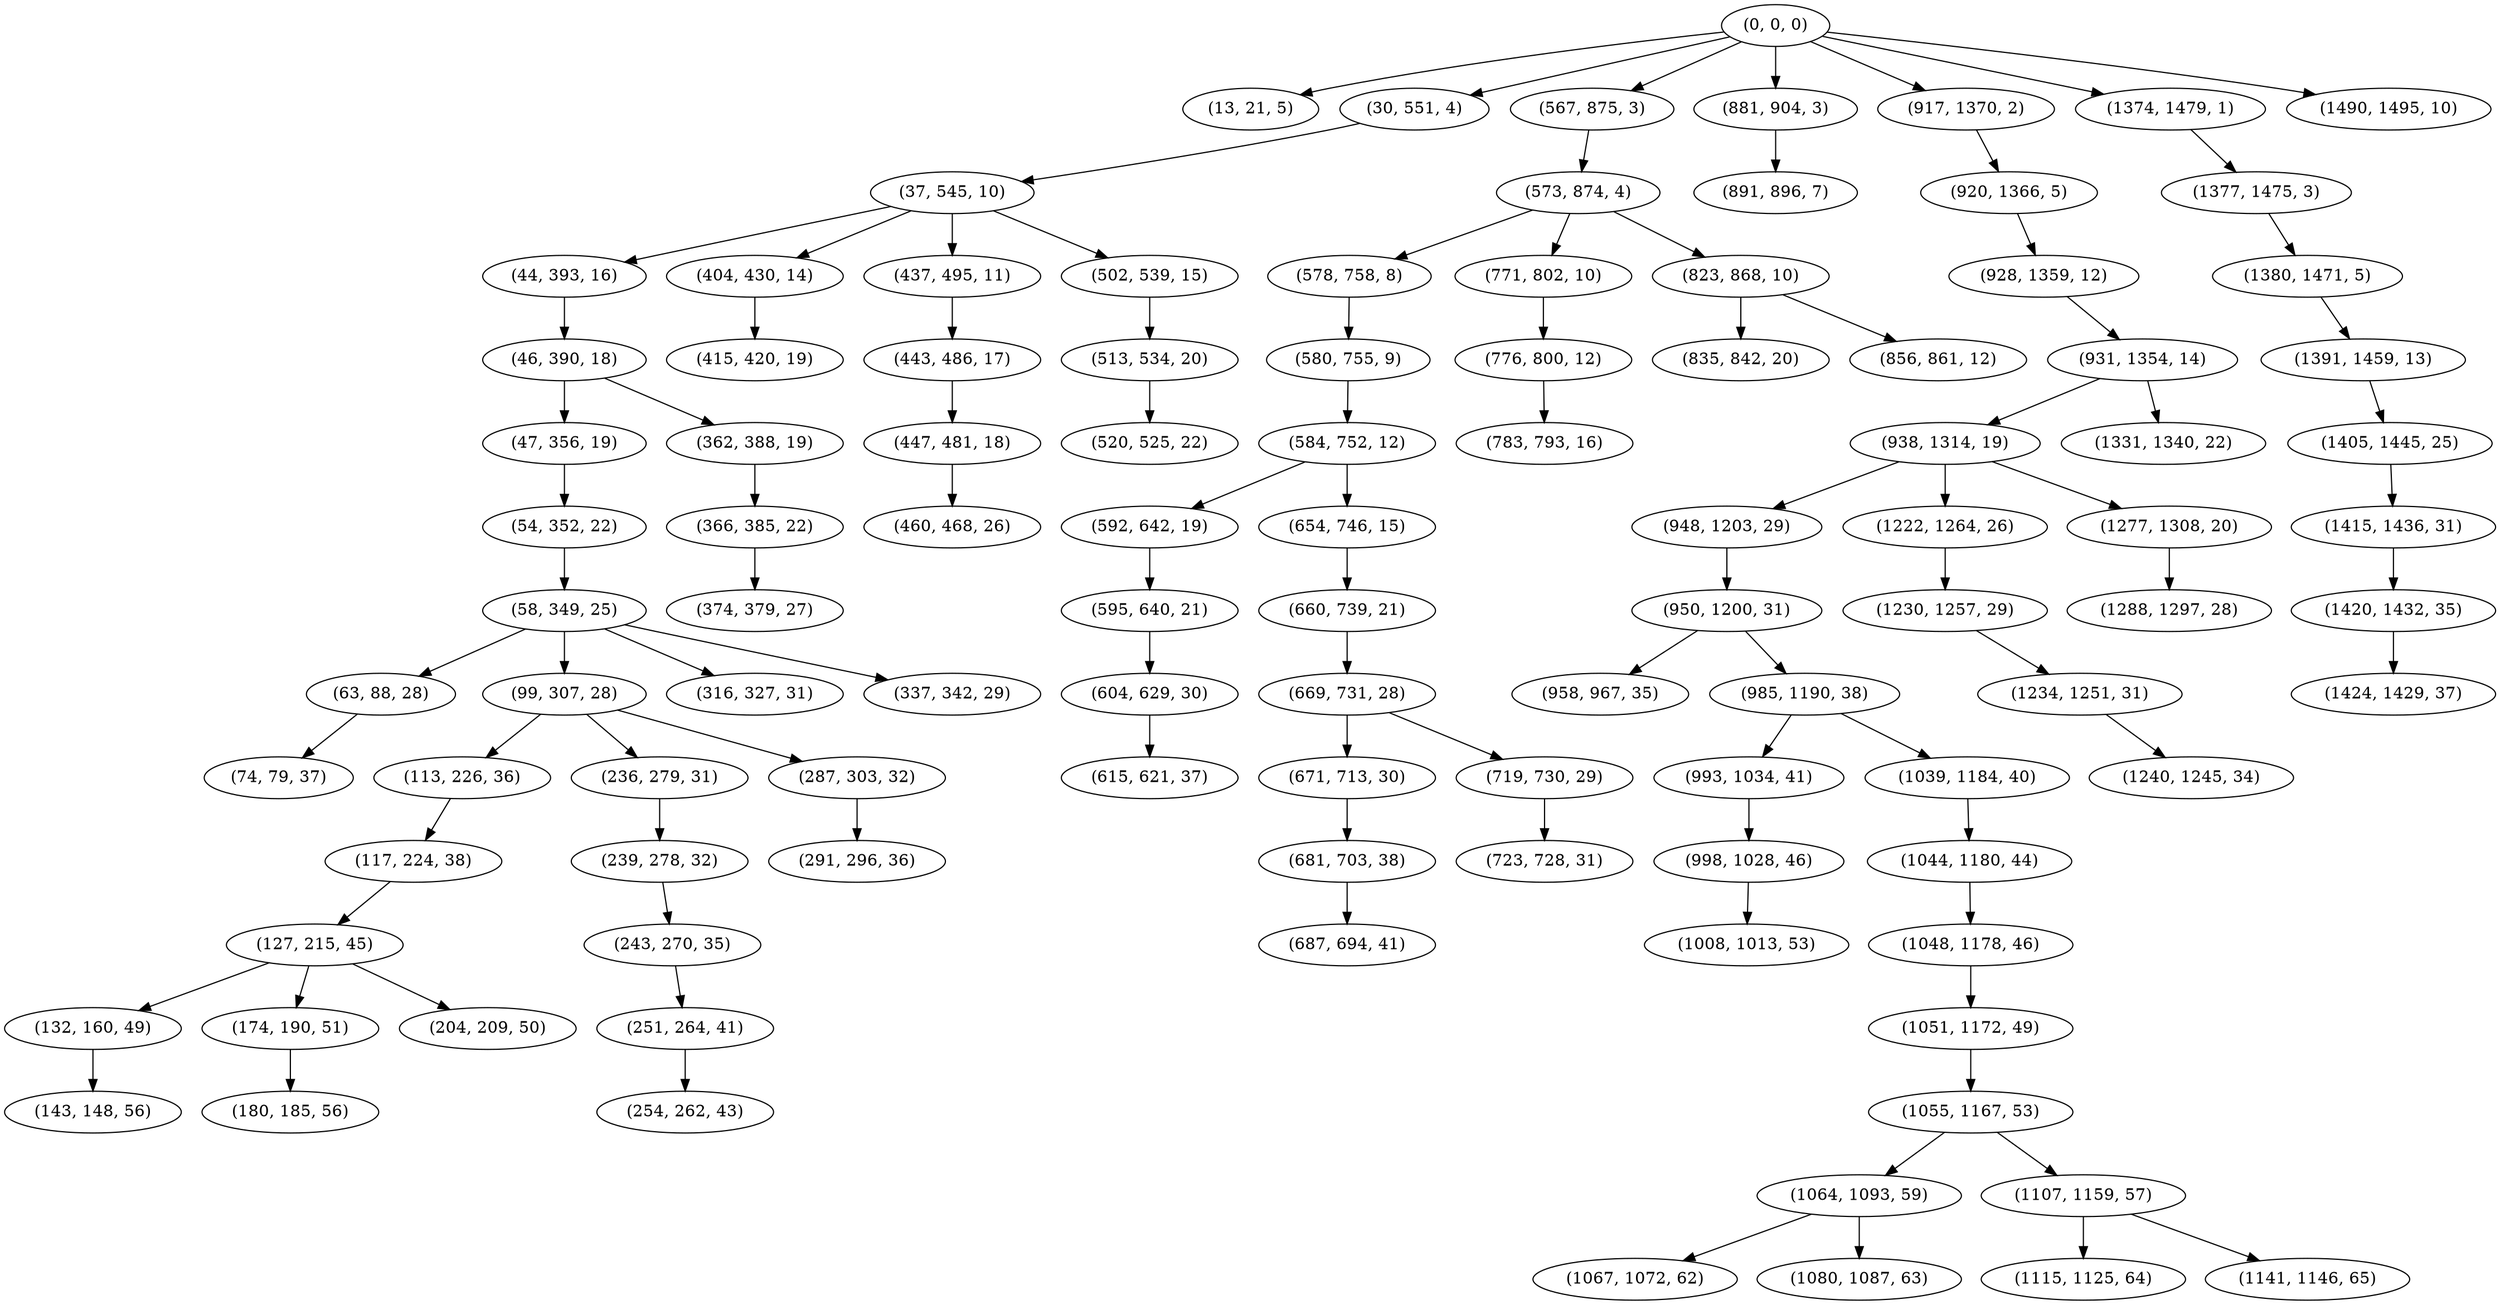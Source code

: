 digraph tree {
    "(0, 0, 0)";
    "(13, 21, 5)";
    "(30, 551, 4)";
    "(37, 545, 10)";
    "(44, 393, 16)";
    "(46, 390, 18)";
    "(47, 356, 19)";
    "(54, 352, 22)";
    "(58, 349, 25)";
    "(63, 88, 28)";
    "(74, 79, 37)";
    "(99, 307, 28)";
    "(113, 226, 36)";
    "(117, 224, 38)";
    "(127, 215, 45)";
    "(132, 160, 49)";
    "(143, 148, 56)";
    "(174, 190, 51)";
    "(180, 185, 56)";
    "(204, 209, 50)";
    "(236, 279, 31)";
    "(239, 278, 32)";
    "(243, 270, 35)";
    "(251, 264, 41)";
    "(254, 262, 43)";
    "(287, 303, 32)";
    "(291, 296, 36)";
    "(316, 327, 31)";
    "(337, 342, 29)";
    "(362, 388, 19)";
    "(366, 385, 22)";
    "(374, 379, 27)";
    "(404, 430, 14)";
    "(415, 420, 19)";
    "(437, 495, 11)";
    "(443, 486, 17)";
    "(447, 481, 18)";
    "(460, 468, 26)";
    "(502, 539, 15)";
    "(513, 534, 20)";
    "(520, 525, 22)";
    "(567, 875, 3)";
    "(573, 874, 4)";
    "(578, 758, 8)";
    "(580, 755, 9)";
    "(584, 752, 12)";
    "(592, 642, 19)";
    "(595, 640, 21)";
    "(604, 629, 30)";
    "(615, 621, 37)";
    "(654, 746, 15)";
    "(660, 739, 21)";
    "(669, 731, 28)";
    "(671, 713, 30)";
    "(681, 703, 38)";
    "(687, 694, 41)";
    "(719, 730, 29)";
    "(723, 728, 31)";
    "(771, 802, 10)";
    "(776, 800, 12)";
    "(783, 793, 16)";
    "(823, 868, 10)";
    "(835, 842, 20)";
    "(856, 861, 12)";
    "(881, 904, 3)";
    "(891, 896, 7)";
    "(917, 1370, 2)";
    "(920, 1366, 5)";
    "(928, 1359, 12)";
    "(931, 1354, 14)";
    "(938, 1314, 19)";
    "(948, 1203, 29)";
    "(950, 1200, 31)";
    "(958, 967, 35)";
    "(985, 1190, 38)";
    "(993, 1034, 41)";
    "(998, 1028, 46)";
    "(1008, 1013, 53)";
    "(1039, 1184, 40)";
    "(1044, 1180, 44)";
    "(1048, 1178, 46)";
    "(1051, 1172, 49)";
    "(1055, 1167, 53)";
    "(1064, 1093, 59)";
    "(1067, 1072, 62)";
    "(1080, 1087, 63)";
    "(1107, 1159, 57)";
    "(1115, 1125, 64)";
    "(1141, 1146, 65)";
    "(1222, 1264, 26)";
    "(1230, 1257, 29)";
    "(1234, 1251, 31)";
    "(1240, 1245, 34)";
    "(1277, 1308, 20)";
    "(1288, 1297, 28)";
    "(1331, 1340, 22)";
    "(1374, 1479, 1)";
    "(1377, 1475, 3)";
    "(1380, 1471, 5)";
    "(1391, 1459, 13)";
    "(1405, 1445, 25)";
    "(1415, 1436, 31)";
    "(1420, 1432, 35)";
    "(1424, 1429, 37)";
    "(1490, 1495, 10)";
    "(0, 0, 0)" -> "(13, 21, 5)";
    "(0, 0, 0)" -> "(30, 551, 4)";
    "(0, 0, 0)" -> "(567, 875, 3)";
    "(0, 0, 0)" -> "(881, 904, 3)";
    "(0, 0, 0)" -> "(917, 1370, 2)";
    "(0, 0, 0)" -> "(1374, 1479, 1)";
    "(0, 0, 0)" -> "(1490, 1495, 10)";
    "(30, 551, 4)" -> "(37, 545, 10)";
    "(37, 545, 10)" -> "(44, 393, 16)";
    "(37, 545, 10)" -> "(404, 430, 14)";
    "(37, 545, 10)" -> "(437, 495, 11)";
    "(37, 545, 10)" -> "(502, 539, 15)";
    "(44, 393, 16)" -> "(46, 390, 18)";
    "(46, 390, 18)" -> "(47, 356, 19)";
    "(46, 390, 18)" -> "(362, 388, 19)";
    "(47, 356, 19)" -> "(54, 352, 22)";
    "(54, 352, 22)" -> "(58, 349, 25)";
    "(58, 349, 25)" -> "(63, 88, 28)";
    "(58, 349, 25)" -> "(99, 307, 28)";
    "(58, 349, 25)" -> "(316, 327, 31)";
    "(58, 349, 25)" -> "(337, 342, 29)";
    "(63, 88, 28)" -> "(74, 79, 37)";
    "(99, 307, 28)" -> "(113, 226, 36)";
    "(99, 307, 28)" -> "(236, 279, 31)";
    "(99, 307, 28)" -> "(287, 303, 32)";
    "(113, 226, 36)" -> "(117, 224, 38)";
    "(117, 224, 38)" -> "(127, 215, 45)";
    "(127, 215, 45)" -> "(132, 160, 49)";
    "(127, 215, 45)" -> "(174, 190, 51)";
    "(127, 215, 45)" -> "(204, 209, 50)";
    "(132, 160, 49)" -> "(143, 148, 56)";
    "(174, 190, 51)" -> "(180, 185, 56)";
    "(236, 279, 31)" -> "(239, 278, 32)";
    "(239, 278, 32)" -> "(243, 270, 35)";
    "(243, 270, 35)" -> "(251, 264, 41)";
    "(251, 264, 41)" -> "(254, 262, 43)";
    "(287, 303, 32)" -> "(291, 296, 36)";
    "(362, 388, 19)" -> "(366, 385, 22)";
    "(366, 385, 22)" -> "(374, 379, 27)";
    "(404, 430, 14)" -> "(415, 420, 19)";
    "(437, 495, 11)" -> "(443, 486, 17)";
    "(443, 486, 17)" -> "(447, 481, 18)";
    "(447, 481, 18)" -> "(460, 468, 26)";
    "(502, 539, 15)" -> "(513, 534, 20)";
    "(513, 534, 20)" -> "(520, 525, 22)";
    "(567, 875, 3)" -> "(573, 874, 4)";
    "(573, 874, 4)" -> "(578, 758, 8)";
    "(573, 874, 4)" -> "(771, 802, 10)";
    "(573, 874, 4)" -> "(823, 868, 10)";
    "(578, 758, 8)" -> "(580, 755, 9)";
    "(580, 755, 9)" -> "(584, 752, 12)";
    "(584, 752, 12)" -> "(592, 642, 19)";
    "(584, 752, 12)" -> "(654, 746, 15)";
    "(592, 642, 19)" -> "(595, 640, 21)";
    "(595, 640, 21)" -> "(604, 629, 30)";
    "(604, 629, 30)" -> "(615, 621, 37)";
    "(654, 746, 15)" -> "(660, 739, 21)";
    "(660, 739, 21)" -> "(669, 731, 28)";
    "(669, 731, 28)" -> "(671, 713, 30)";
    "(669, 731, 28)" -> "(719, 730, 29)";
    "(671, 713, 30)" -> "(681, 703, 38)";
    "(681, 703, 38)" -> "(687, 694, 41)";
    "(719, 730, 29)" -> "(723, 728, 31)";
    "(771, 802, 10)" -> "(776, 800, 12)";
    "(776, 800, 12)" -> "(783, 793, 16)";
    "(823, 868, 10)" -> "(835, 842, 20)";
    "(823, 868, 10)" -> "(856, 861, 12)";
    "(881, 904, 3)" -> "(891, 896, 7)";
    "(917, 1370, 2)" -> "(920, 1366, 5)";
    "(920, 1366, 5)" -> "(928, 1359, 12)";
    "(928, 1359, 12)" -> "(931, 1354, 14)";
    "(931, 1354, 14)" -> "(938, 1314, 19)";
    "(931, 1354, 14)" -> "(1331, 1340, 22)";
    "(938, 1314, 19)" -> "(948, 1203, 29)";
    "(938, 1314, 19)" -> "(1222, 1264, 26)";
    "(938, 1314, 19)" -> "(1277, 1308, 20)";
    "(948, 1203, 29)" -> "(950, 1200, 31)";
    "(950, 1200, 31)" -> "(958, 967, 35)";
    "(950, 1200, 31)" -> "(985, 1190, 38)";
    "(985, 1190, 38)" -> "(993, 1034, 41)";
    "(985, 1190, 38)" -> "(1039, 1184, 40)";
    "(993, 1034, 41)" -> "(998, 1028, 46)";
    "(998, 1028, 46)" -> "(1008, 1013, 53)";
    "(1039, 1184, 40)" -> "(1044, 1180, 44)";
    "(1044, 1180, 44)" -> "(1048, 1178, 46)";
    "(1048, 1178, 46)" -> "(1051, 1172, 49)";
    "(1051, 1172, 49)" -> "(1055, 1167, 53)";
    "(1055, 1167, 53)" -> "(1064, 1093, 59)";
    "(1055, 1167, 53)" -> "(1107, 1159, 57)";
    "(1064, 1093, 59)" -> "(1067, 1072, 62)";
    "(1064, 1093, 59)" -> "(1080, 1087, 63)";
    "(1107, 1159, 57)" -> "(1115, 1125, 64)";
    "(1107, 1159, 57)" -> "(1141, 1146, 65)";
    "(1222, 1264, 26)" -> "(1230, 1257, 29)";
    "(1230, 1257, 29)" -> "(1234, 1251, 31)";
    "(1234, 1251, 31)" -> "(1240, 1245, 34)";
    "(1277, 1308, 20)" -> "(1288, 1297, 28)";
    "(1374, 1479, 1)" -> "(1377, 1475, 3)";
    "(1377, 1475, 3)" -> "(1380, 1471, 5)";
    "(1380, 1471, 5)" -> "(1391, 1459, 13)";
    "(1391, 1459, 13)" -> "(1405, 1445, 25)";
    "(1405, 1445, 25)" -> "(1415, 1436, 31)";
    "(1415, 1436, 31)" -> "(1420, 1432, 35)";
    "(1420, 1432, 35)" -> "(1424, 1429, 37)";
}
